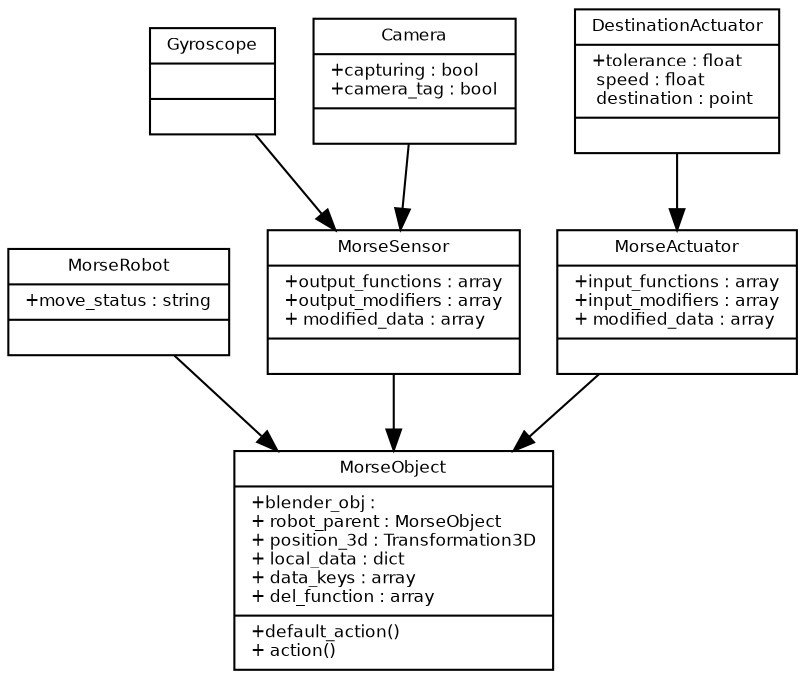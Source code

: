 digraph G {
	fontname = "Bitstream Vera Sans"
	fontsize = 8
					    
	node [
		fontname = "Bitstream Vera Sans"
		fontsize = 8
		shape = "record"
	]

	edge [
		fontname = "Bitstream Vera Sans"
		fontsize = 8
	]

	MorseObject [
		label = "{MorseObject | +blender_obj :\l+ robot_parent : MorseObject\l+ position_3d : Transformation3D\l+ local_data : dict\l+ data_keys : array\l+ del_function : array\l| +default_action()\l+ action()\l }"
	]

	MorseRobot [
		label = "{MorseRobot | +move_status : string\l| }"
	]

	MorseSensor [
		label = "{MorseSensor | +output_functions : array\l+output_modifiers : array\l+ modified_data : array\l |}"
	]

	MorseActuator [
		label = "{MorseActuator | +input_functions : array\l+input_modifiers : array\l+ modified_data : array\l |}"
	]

	Gyroscope [
		label = "{Gyroscope || }"
	]

	Camera [
		label = "{Camera |+capturing : bool\l+camera_tag : bool | }"
	]

	DestinationActuator [
		label = "{DestinationActuator | +tolerance : float\l speed : float\l destination : point\l | }"
	]

	MorseRobot -> MorseObject
	MorseSensor -> MorseObject
	MorseActuator -> MorseObject
	Gyroscope -> MorseSensor
	Camera -> MorseSensor
	DestinationActuator -> MorseActuator


}
